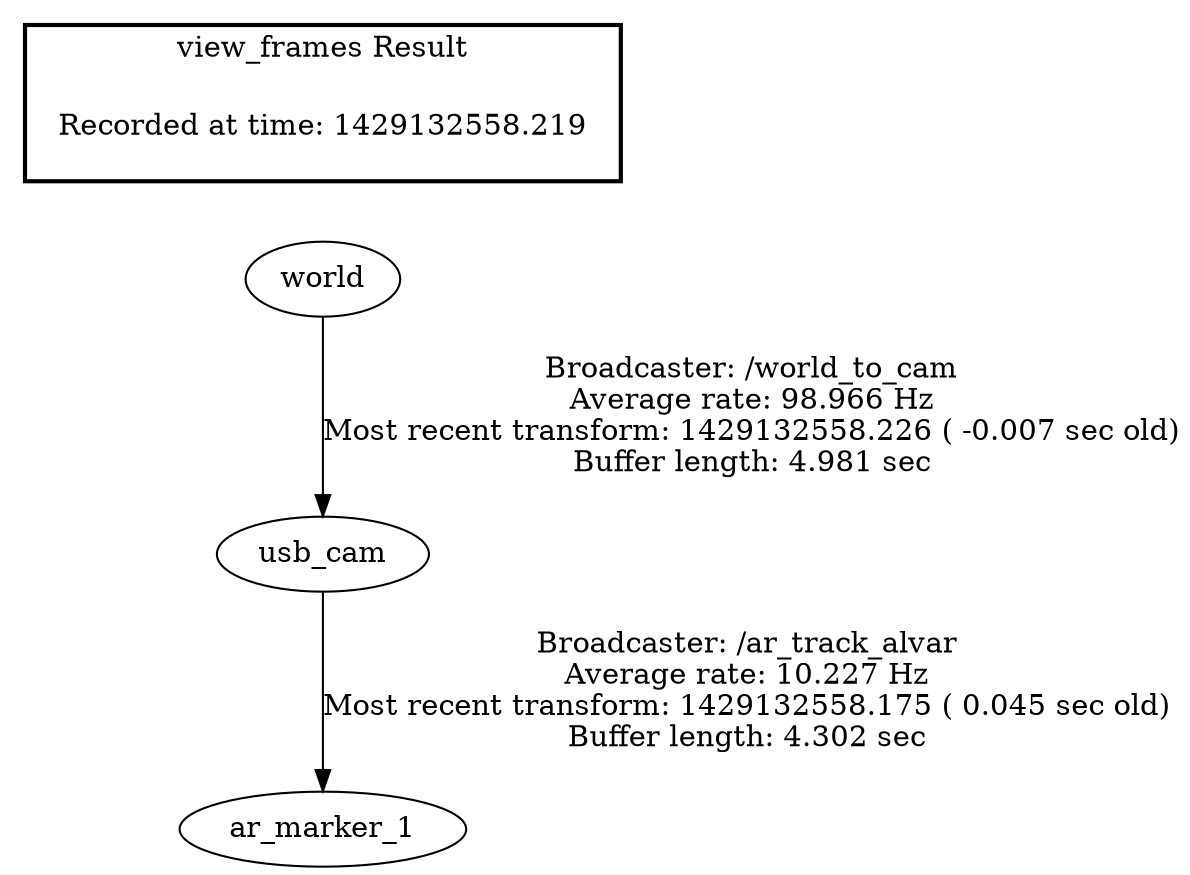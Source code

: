 digraph G {
"world" -> "usb_cam"[label="Broadcaster: /world_to_cam\nAverage rate: 98.966 Hz\nMost recent transform: 1429132558.226 ( -0.007 sec old)\nBuffer length: 4.981 sec\n"];
"usb_cam" -> "ar_marker_1"[label="Broadcaster: /ar_track_alvar\nAverage rate: 10.227 Hz\nMost recent transform: 1429132558.175 ( 0.045 sec old)\nBuffer length: 4.302 sec\n"];
edge [style=invis];
 subgraph cluster_legend { style=bold; color=black; label ="view_frames Result";
"Recorded at time: 1429132558.219"[ shape=plaintext ] ;
 }->"world";
}